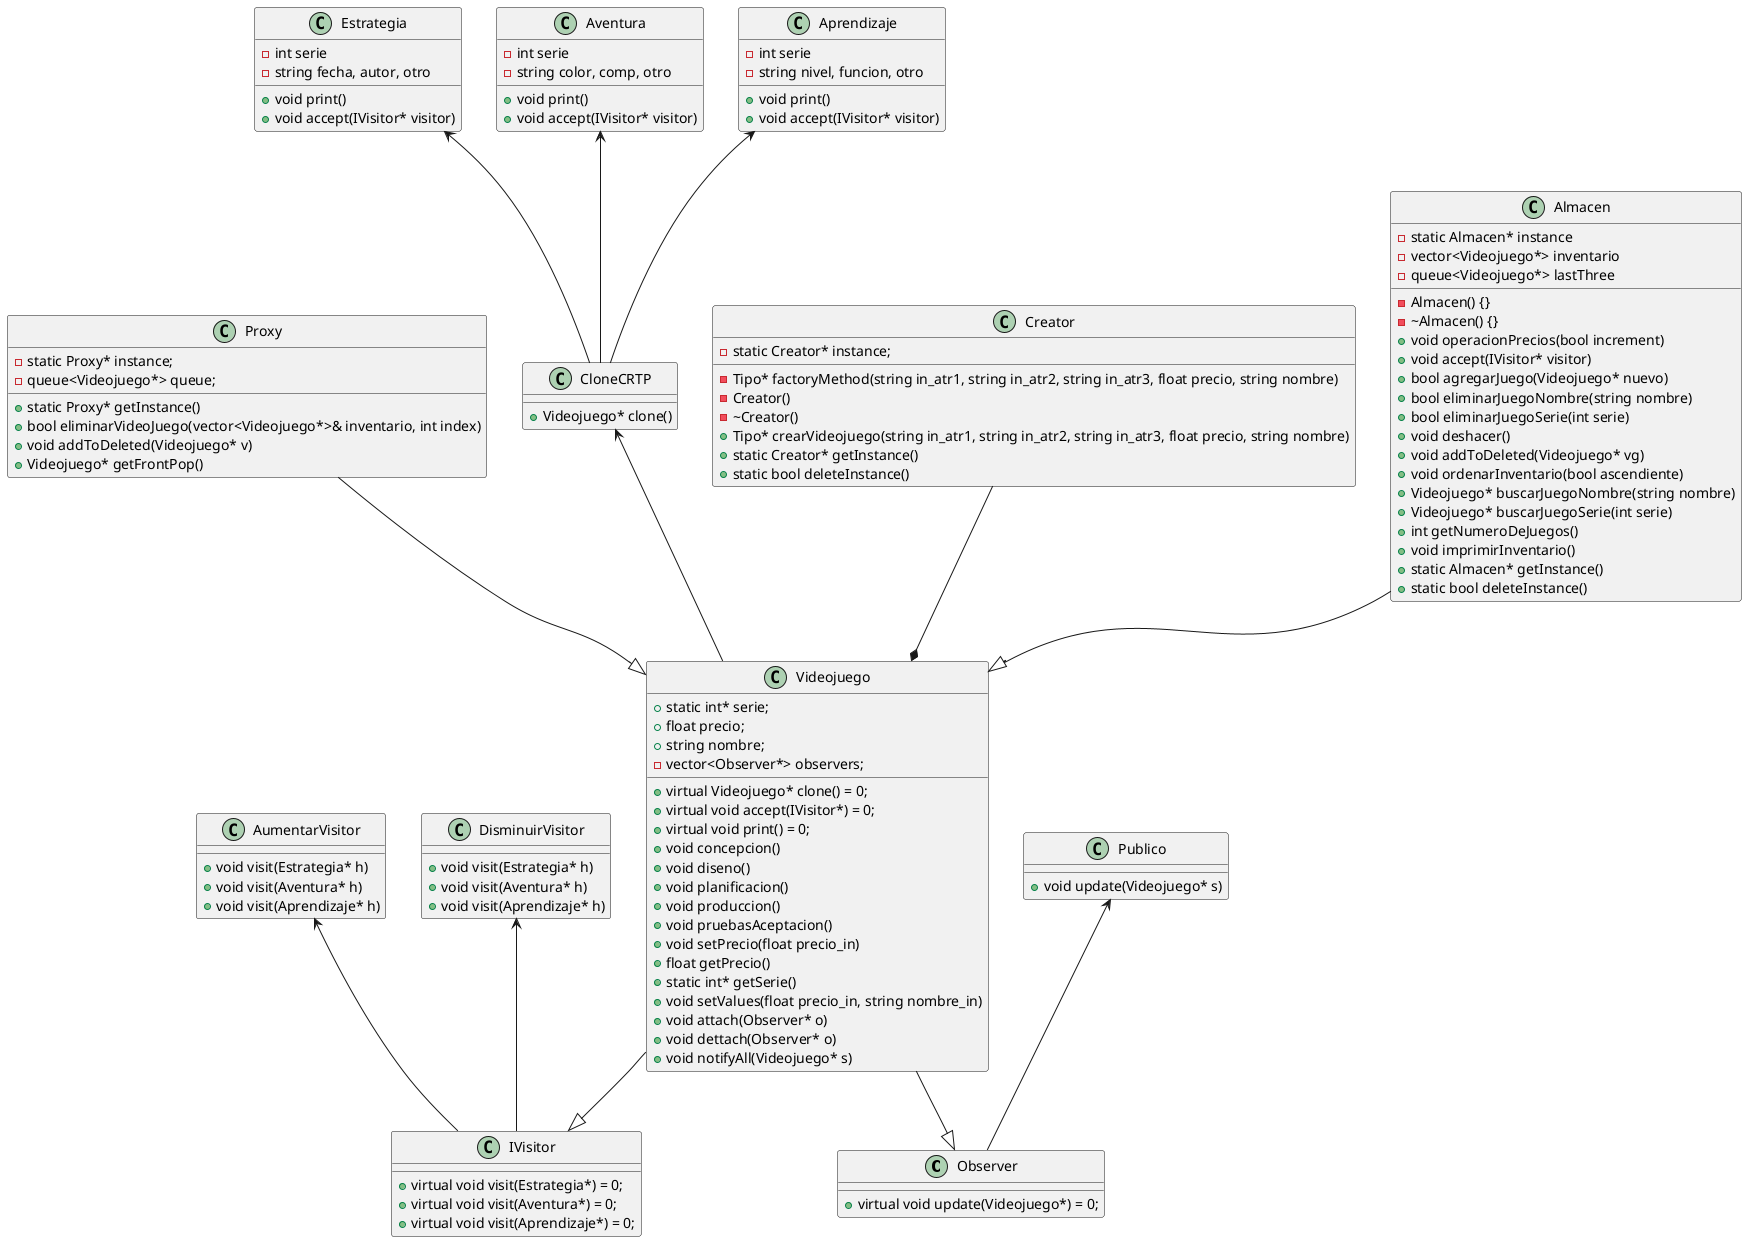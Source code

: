 @startuml

class Observer {
    +virtual void update(Videojuego*) = 0;
}

class Proxy {
    -static Proxy* instance;
    -queue<Videojuego*> queue;
    +static Proxy* getInstance()
    +bool eliminarVideoJuego(vector<Videojuego*>& inventario, int index)
    +void addToDeleted(Videojuego* v)
    +Videojuego* getFrontPop()
}

class Videojuego {
    +virtual Videojuego* clone() = 0;
    +virtual void accept(IVisitor*) = 0;
    +virtual void print() = 0;
    +static int* serie;
    +void concepcion()
    +void diseno()
    +void planificacion()
    +void produccion()
    +void pruebasAceptacion()
    +void setPrecio(float precio_in)
    +float getPrecio()
    +float precio;
    +string nombre;
    +static int* getSerie()
    +void setValues(float precio_in, string nombre_in)
    +void attach(Observer* o)
    +void dettach(Observer* o)
    +void notifyAll(Videojuego* s)
    -vector<Observer*> observers;
}

class CloneCRTP{
    +Videojuego* clone()
}

class Estrategia{
    +void print()
    +void accept(IVisitor* visitor)
    -int serie
    -string fecha, autor, otro
}

class Aventura{
    +void print()
    +void accept(IVisitor* visitor)
    -int serie
    -string color, comp, otro
}

class Aprendizaje{
    +void print()
    +void accept(IVisitor* visitor)
    -int serie
    -string nivel, funcion, otro
}

class Creator {
    -static Creator* instance;
    -Tipo* factoryMethod(string in_atr1, string in_atr2, string in_atr3, float precio, string nombre)
    -Creator()
    -~Creator()
    +Tipo* crearVideojuego(string in_atr1, string in_atr2, string in_atr3, float precio, string nombre)
    +static Creator* getInstance()
    +static bool deleteInstance()
}

class IVisitor {
    +virtual void visit(Estrategia*) = 0;
    +virtual void visit(Aventura*) = 0;
    +virtual void visit(Aprendizaje*) = 0;
}

class AumentarVisitor{
    +void visit(Estrategia* h)
    +void visit(Aventura* h)
    +void visit(Aprendizaje* h)
}

class DisminuirVisitor{
    +void visit(Estrategia* h)
    +void visit(Aventura* h)
    +void visit(Aprendizaje* h)
}

class Almacen {
    -static Almacen* instance
    -vector<Videojuego*> inventario
    -queue<Videojuego*> lastThree
    -Almacen() {}
    -~Almacen() {}
    +void operacionPrecios(bool increment)
    +void accept(IVisitor* visitor)
    +bool agregarJuego(Videojuego* nuevo)
    +bool eliminarJuegoNombre(string nombre)
    +bool eliminarJuegoSerie(int serie)
    +void deshacer()
    +void addToDeleted(Videojuego* vg)
    +void ordenarInventario(bool ascendiente)
    +Videojuego* buscarJuegoNombre(string nombre)
    +Videojuego* buscarJuegoSerie(int serie)
    +int getNumeroDeJuegos()
    +void imprimirInventario()
    +static Almacen* getInstance()
    +static bool deleteInstance()
}

class Publico{
    +void update(Videojuego* s)
}


CloneCRTP <-- Videojuego
Estrategia <-- CloneCRTP
Aventura <-- CloneCRTP
Aprendizaje <-- CloneCRTP
AumentarVisitor <-- IVisitor
DisminuirVisitor <-- IVisitor
Publico <-- Observer
Almacen --|> Videojuego
Creator --* Videojuego
Videojuego --|> IVisitor
Videojuego --|> Observer
Proxy --|> Videojuego

@enduml